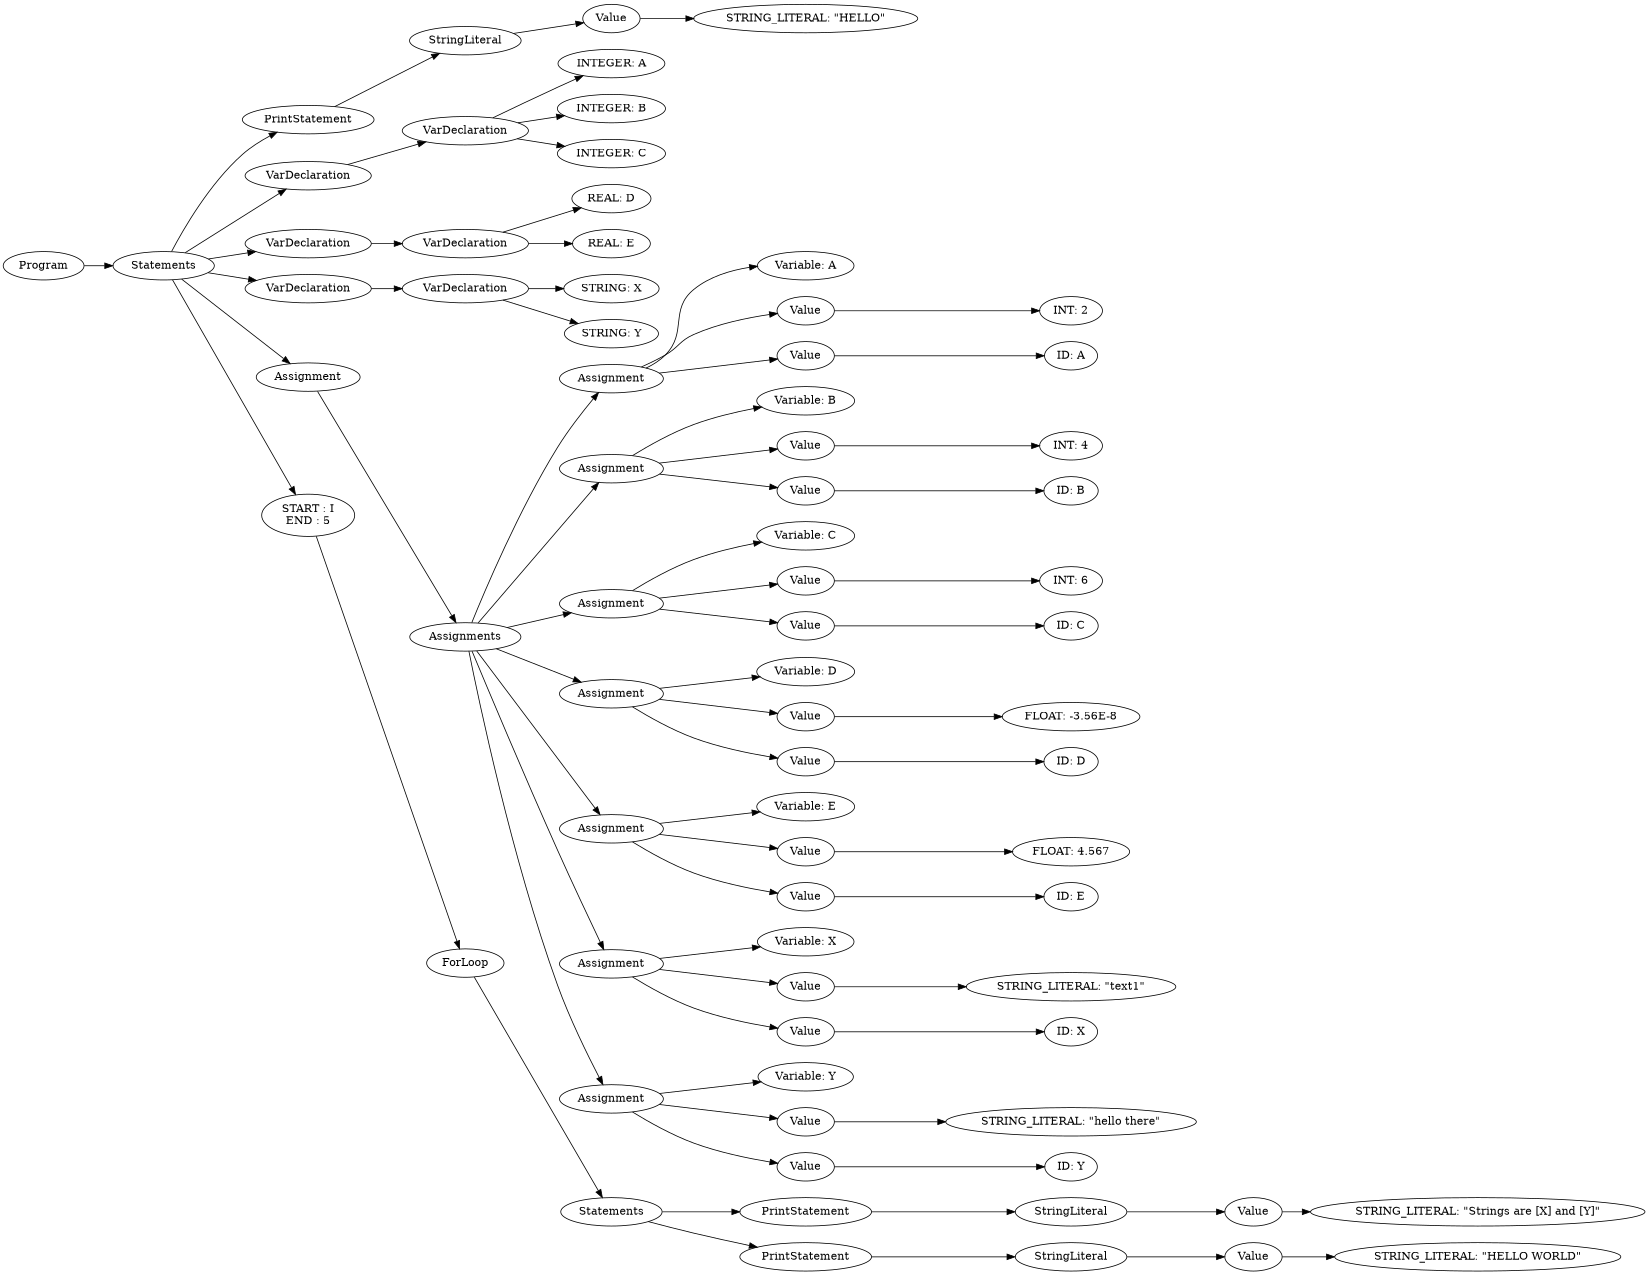 digraph G {
dpi=600;
rankdir=LR;
size="11,8.5!";
ratio="fill";
140449883458672 [label="Program"]
140449883458672 -> 140449883466592
140449883466592 [label="Statements"]
140449883466592 -> 140449883458864
140449883458864 [label="PrintStatement"]
140449883458864 -> 140449883458768
140449883458768 [label="StringLiteral"]
140449883458768 -> 140449883458528
140449883458528 [label="Value"]
140449883458528 -> 140449883733136
140449883733136 [label="STRING_LITERAL: \"HELLO\""]
140449883466592 -> 140449883466976
140449883466976 [label="VarDeclaration"]
140449883466976 -> 140449883467120
140449883467120 [label="VarDeclaration"]
140449883467120 -> 140449883464672
140449883464672 [label="INTEGER: A"]
140449883467120 -> 140449883464528
140449883464528 [label="INTEGER: B"]
140449883467120 -> 140449883465104
140449883465104 [label="INTEGER: C"]
140449883466592 -> 140449883466304
140449883466304 [label="VarDeclaration"]
140449883466304 -> 140449883466400
140449883466400 [label="VarDeclaration"]
140449883466400 -> 140449883466832
140449883466832 [label="REAL: D"]
140449883466400 -> 140449883466496
140449883466496 [label="REAL: E"]
140449883466592 -> 140449883458288
140449883458288 [label="VarDeclaration"]
140449883458288 -> 140449883458384
140449883458384 [label="VarDeclaration"]
140449883458384 -> 140449883468224
140449883468224 [label="STRING: X"]
140449883458384 -> 140449883458480
140449883458480 [label="STRING: Y"]
140449883466592 -> 140449883455248
140449883455248 [label="Assignment"]
140449883455248 -> 140449883455344
140449883455344 [label="Assignments"]
140449883455344 -> 140449883458000
140449883458000 [label="Assignment"]
140449883458000 -> 140449883458192
140449883458192 [label="Variable: A"]
140449883458000 -> 140449883458096
140449883458096 [label="Value"]
140449883458096 -> 140449883732976
140449883732976 [label="INT: 2"]
140449883458000 -> 140449883457904
140449883457904 [label="Value"]
140449883457904 -> 140449883727536
140449883727536 [label="ID: A"]
140449883455344 -> 140449883457616
140449883457616 [label="Assignment"]
140449883457616 -> 140449883457808
140449883457808 [label="Variable: B"]
140449883457616 -> 140449883457760
140449883457760 [label="Value"]
140449883457760 -> 140449883733376
140449883733376 [label="INT: 4"]
140449883457616 -> 140449883457520
140449883457520 [label="Value"]
140449883457520 -> 140449883733216
140449883733216 [label="ID: B"]
140449883455344 -> 140449883456992
140449883456992 [label="Assignment"]
140449883456992 -> 140449883457424
140449883457424 [label="Variable: C"]
140449883456992 -> 140449883457328
140449883457328 [label="Value"]
140449883457328 -> 140449883733696
140449883733696 [label="INT: 6"]
140449883456992 -> 140449883457280
140449883457280 [label="Value"]
140449883457280 -> 140449883733296
140449883733296 [label="ID: C"]
140449883455344 -> 140449883456704
140449883456704 [label="Assignment"]
140449883456704 -> 140449883457184
140449883457184 [label="Variable: D"]
140449883456704 -> 140449883457088
140449883457088 [label="Value"]
140449883457088 -> 140449883733856
140449883733856 [label="FLOAT: -3.56E-8"]
140449883456704 -> 140449883456752
140449883456752 [label="Value"]
140449883456752 -> 140449883733536
140449883733536 [label="ID: D"]
140449883455344 -> 140449883456368
140449883456368 [label="Assignment"]
140449883456368 -> 140449883456656
140449883456656 [label="Variable: E"]
140449883456368 -> 140449883456560
140449883456560 [label="Value"]
140449883456560 -> 140449883865632
140449883865632 [label="FLOAT: 4.567"]
140449883456368 -> 140449883456416
140449883456416 [label="Value"]
140449883456416 -> 140449883733776
140449883733776 [label="ID: E"]
140449883455344 -> 140449883456080
140449883456080 [label="Assignment"]
140449883456080 -> 140449883456272
140449883456272 [label="Variable: X"]
140449883456080 -> 140449883456128
140449883456128 [label="Value"]
140449883456128 -> 140449883865392
140449883865392 [label="STRING_LITERAL: \"text1\""]
140449883456080 -> 140449883455984
140449883455984 [label="Value"]
140449883455984 -> 140449883865552
140449883865552 [label="ID: X"]
140449883455344 -> 140449883455696
140449883455696 [label="Assignment"]
140449883455696 -> 140449883455792
140449883455792 [label="Variable: Y"]
140449883455696 -> 140449883455840
140449883455840 [label="Value"]
140449883455840 -> 140449883865792
140449883865792 [label="STRING_LITERAL: \"hello there\""]
140449883455696 -> 140449883468416
140449883468416 [label="Value"]
140449883468416 -> 140449883865312
140449883865312 [label="ID: Y"]
140449883466592 -> 140449883455152
140449883455152 [label="START : I
END : 5"]
140449883455152 -> 140449883466784
140449883466784 [label="ForLoop"]
140449883466784 -> 140449883455392
140449883455392 [label="Statements"]
140449883455392 -> 140449883454960
140449883454960 [label="PrintStatement"]
140449883454960 -> 140449883454912
140449883454912 [label="StringLiteral"]
140449883454912 -> 140449883455008
140449883455008 [label="Value"]
140449883455008 -> 140449883976256
140449883976256 [label="STRING_LITERAL: \"Strings are [X] and [Y]\""]
140449883455392 -> 140449883454528
140449883454528 [label="PrintStatement"]
140449883454528 -> 140449883454624
140449883454624 [label="StringLiteral"]
140449883454624 -> 140449883454672
140449883454672 [label="Value"]
140449883454672 -> 140449883976496
140449883976496 [label="STRING_LITERAL: \"HELLO WORLD\""]
}